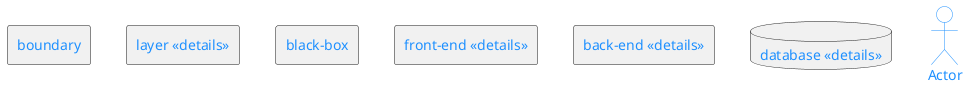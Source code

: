 @startuml MDLExtension

' Definindo Estilos para MDL

skinparam componentStyle rectangle
skinparam monochrome false

' Definindo as cores padrões
skinparam default {
    BackgroundColor #FFFFFF
    BorderColor #1E90FF
    FontColor #1E90FF
    ArrowColor #1E90FF
}

' Definindo o estilo para Boundary
rectangle "boundary" as Boundary {
  skinparam {
    BorderColor #1E90FF
    FontColor #1E90FF
    BorderThickness 1
    BorderStyle dash
  }
}

' Definindo o estilo para Layer
rectangle "layer <<details>>" as Layer {
  skinparam {
    BackgroundColor White
    BorderColor #1E90FF
    FontColor #1E90FF
    Shadowing false
  }
}

' Definindo o estilo para Black Box
rectangle "black-box" as BlackBox {
  skinparam {
    BackgroundColor #1E90FF
    FontColor White
    BorderColor #1E90FF
  }
}

' Definindo o estilo para Front-end
component "front-end <<details>>" as FrontEnd {
  skinparam {
    BackgroundColor White
    BorderColor #1E90FF
    FontColor #1E90FF
    BorderThickness 1
  }
}

' Definindo o estilo para Back-end
component "back-end <<details>>" as BackEnd {
  skinparam {
    BackgroundColor White
    BorderColor #1E90FF
    FontColor #1E90FF
    BorderThickness 1
  }
}

' Definindo o estilo para Database
database "database <<details>>" as Database {
  skinparam {
    BackgroundColor White
    BorderColor #1E90FF
    FontColor #1E90FF
    BorderThickness 1
  }
}

' Estilo para Atores
skinparam actor {
    BackgroundColor White
    FontColor #1E90FF
    BorderColor #1E90FF
}

actor "Actor"

@enduml